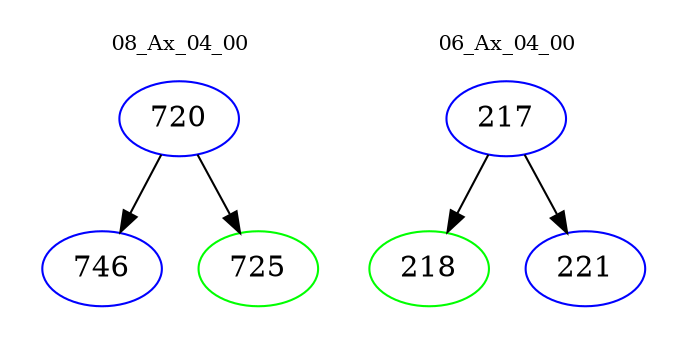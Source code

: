 digraph{
subgraph cluster_0 {
color = white
label = "08_Ax_04_00";
fontsize=10;
T0_720 [label="720", color="blue"]
T0_720 -> T0_746 [color="black"]
T0_746 [label="746", color="blue"]
T0_720 -> T0_725 [color="black"]
T0_725 [label="725", color="green"]
}
subgraph cluster_1 {
color = white
label = "06_Ax_04_00";
fontsize=10;
T1_217 [label="217", color="blue"]
T1_217 -> T1_218 [color="black"]
T1_218 [label="218", color="green"]
T1_217 -> T1_221 [color="black"]
T1_221 [label="221", color="blue"]
}
}
